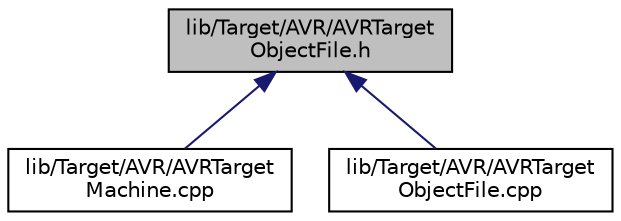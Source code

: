 digraph "lib/Target/AVR/AVRTargetObjectFile.h"
{
 // LATEX_PDF_SIZE
  bgcolor="transparent";
  edge [fontname="Helvetica",fontsize="10",labelfontname="Helvetica",labelfontsize="10"];
  node [fontname="Helvetica",fontsize="10",shape=record];
  Node1 [label="lib/Target/AVR/AVRTarget\lObjectFile.h",height=0.2,width=0.4,color="black", fillcolor="grey75", style="filled", fontcolor="black",tooltip=" "];
  Node1 -> Node2 [dir="back",color="midnightblue",fontsize="10",style="solid",fontname="Helvetica"];
  Node2 [label="lib/Target/AVR/AVRTarget\lMachine.cpp",height=0.2,width=0.4,color="black",URL="$AVRTargetMachine_8cpp.html",tooltip=" "];
  Node1 -> Node3 [dir="back",color="midnightblue",fontsize="10",style="solid",fontname="Helvetica"];
  Node3 [label="lib/Target/AVR/AVRTarget\lObjectFile.cpp",height=0.2,width=0.4,color="black",URL="$AVRTargetObjectFile_8cpp.html",tooltip=" "];
}
